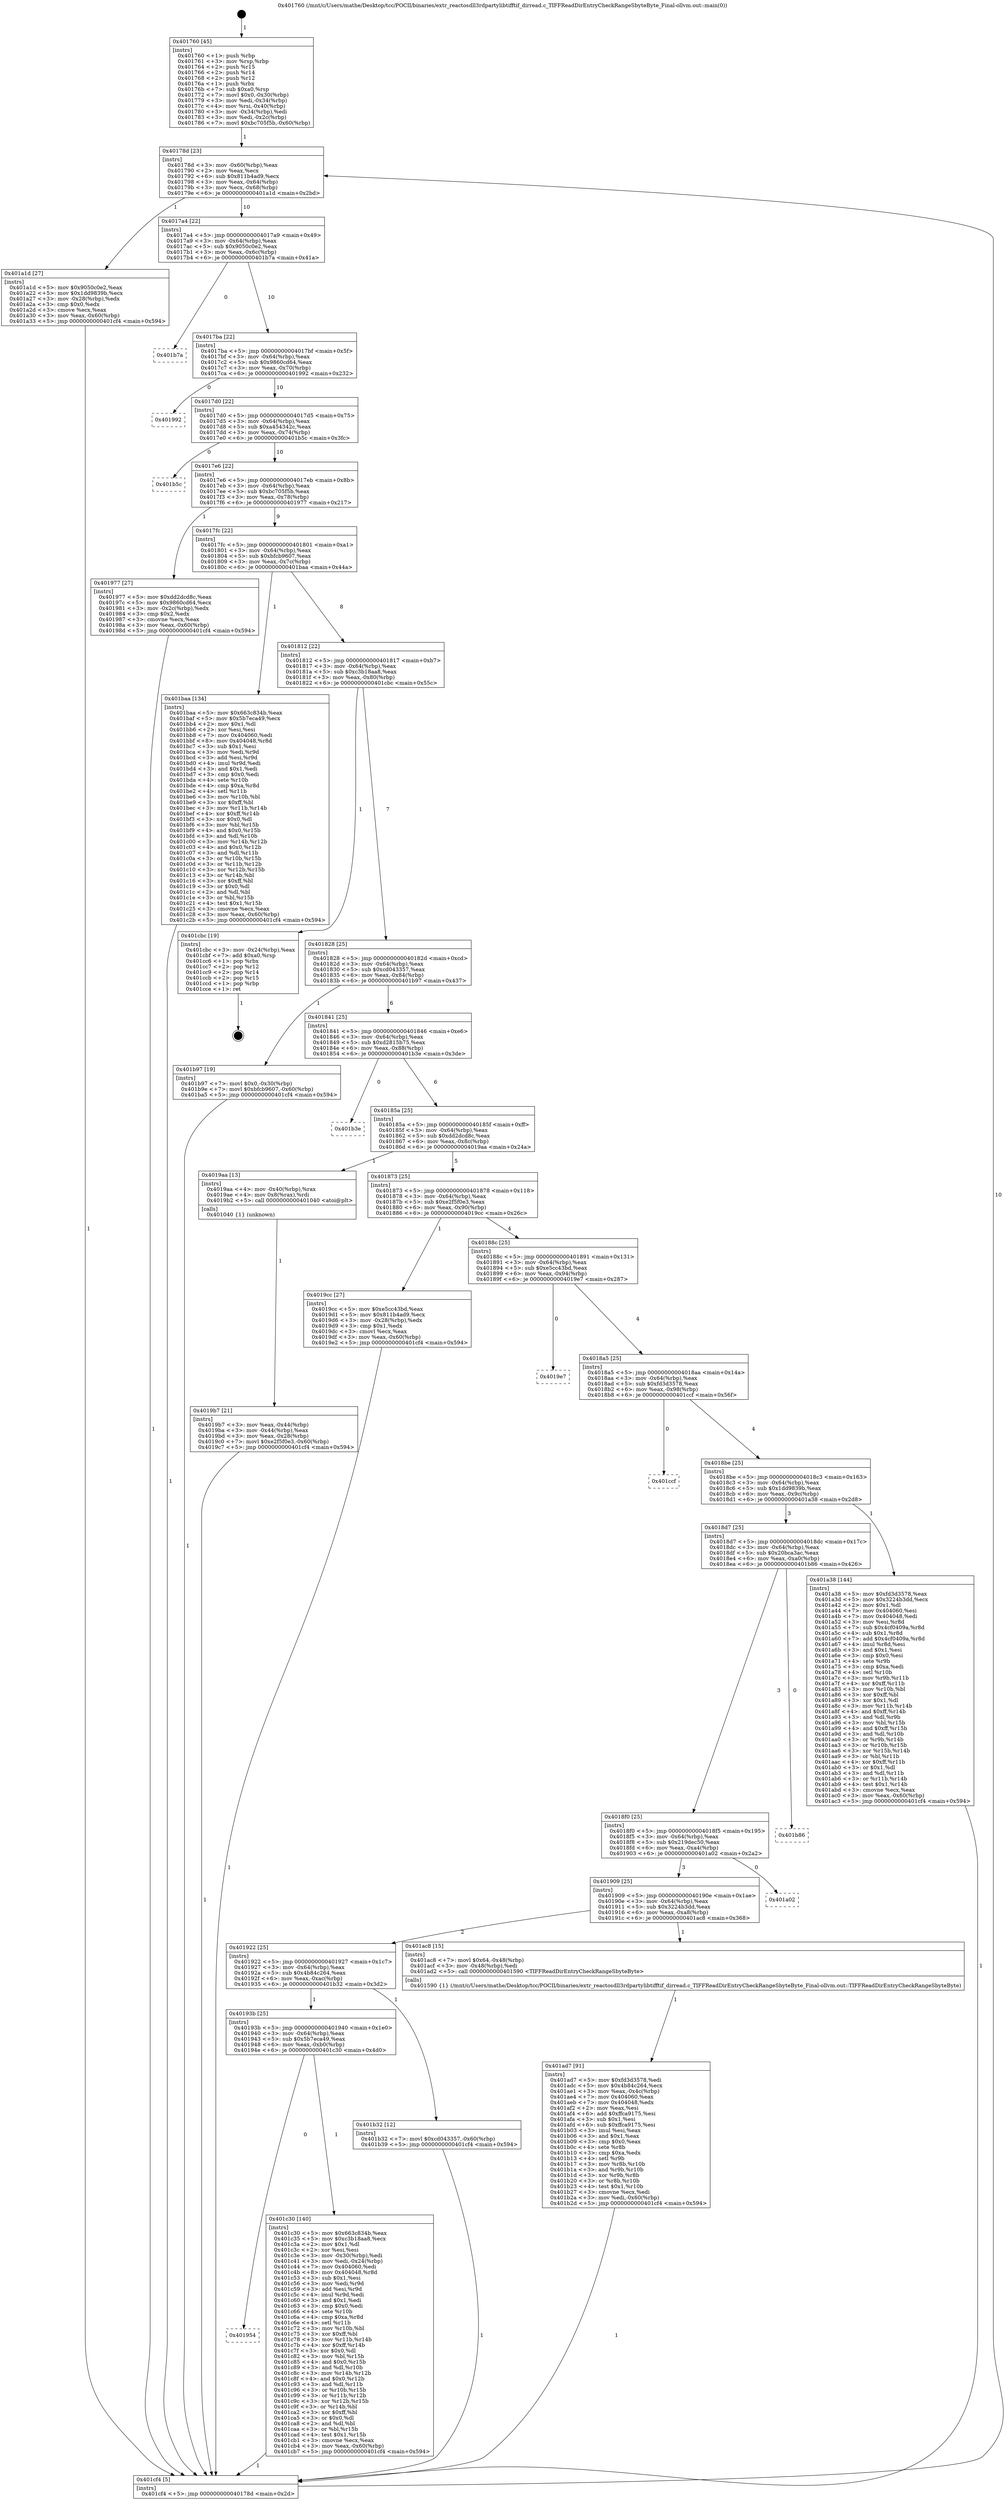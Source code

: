 digraph "0x401760" {
  label = "0x401760 (/mnt/c/Users/mathe/Desktop/tcc/POCII/binaries/extr_reactosdll3rdpartylibtifftif_dirread.c_TIFFReadDirEntryCheckRangeSbyteByte_Final-ollvm.out::main(0))"
  labelloc = "t"
  node[shape=record]

  Entry [label="",width=0.3,height=0.3,shape=circle,fillcolor=black,style=filled]
  "0x40178d" [label="{
     0x40178d [23]\l
     | [instrs]\l
     &nbsp;&nbsp;0x40178d \<+3\>: mov -0x60(%rbp),%eax\l
     &nbsp;&nbsp;0x401790 \<+2\>: mov %eax,%ecx\l
     &nbsp;&nbsp;0x401792 \<+6\>: sub $0x811b4ad9,%ecx\l
     &nbsp;&nbsp;0x401798 \<+3\>: mov %eax,-0x64(%rbp)\l
     &nbsp;&nbsp;0x40179b \<+3\>: mov %ecx,-0x68(%rbp)\l
     &nbsp;&nbsp;0x40179e \<+6\>: je 0000000000401a1d \<main+0x2bd\>\l
  }"]
  "0x401a1d" [label="{
     0x401a1d [27]\l
     | [instrs]\l
     &nbsp;&nbsp;0x401a1d \<+5\>: mov $0x9050c0e2,%eax\l
     &nbsp;&nbsp;0x401a22 \<+5\>: mov $0x1dd9839b,%ecx\l
     &nbsp;&nbsp;0x401a27 \<+3\>: mov -0x28(%rbp),%edx\l
     &nbsp;&nbsp;0x401a2a \<+3\>: cmp $0x0,%edx\l
     &nbsp;&nbsp;0x401a2d \<+3\>: cmove %ecx,%eax\l
     &nbsp;&nbsp;0x401a30 \<+3\>: mov %eax,-0x60(%rbp)\l
     &nbsp;&nbsp;0x401a33 \<+5\>: jmp 0000000000401cf4 \<main+0x594\>\l
  }"]
  "0x4017a4" [label="{
     0x4017a4 [22]\l
     | [instrs]\l
     &nbsp;&nbsp;0x4017a4 \<+5\>: jmp 00000000004017a9 \<main+0x49\>\l
     &nbsp;&nbsp;0x4017a9 \<+3\>: mov -0x64(%rbp),%eax\l
     &nbsp;&nbsp;0x4017ac \<+5\>: sub $0x9050c0e2,%eax\l
     &nbsp;&nbsp;0x4017b1 \<+3\>: mov %eax,-0x6c(%rbp)\l
     &nbsp;&nbsp;0x4017b4 \<+6\>: je 0000000000401b7a \<main+0x41a\>\l
  }"]
  Exit [label="",width=0.3,height=0.3,shape=circle,fillcolor=black,style=filled,peripheries=2]
  "0x401b7a" [label="{
     0x401b7a\l
  }", style=dashed]
  "0x4017ba" [label="{
     0x4017ba [22]\l
     | [instrs]\l
     &nbsp;&nbsp;0x4017ba \<+5\>: jmp 00000000004017bf \<main+0x5f\>\l
     &nbsp;&nbsp;0x4017bf \<+3\>: mov -0x64(%rbp),%eax\l
     &nbsp;&nbsp;0x4017c2 \<+5\>: sub $0x9860cd64,%eax\l
     &nbsp;&nbsp;0x4017c7 \<+3\>: mov %eax,-0x70(%rbp)\l
     &nbsp;&nbsp;0x4017ca \<+6\>: je 0000000000401992 \<main+0x232\>\l
  }"]
  "0x401954" [label="{
     0x401954\l
  }", style=dashed]
  "0x401992" [label="{
     0x401992\l
  }", style=dashed]
  "0x4017d0" [label="{
     0x4017d0 [22]\l
     | [instrs]\l
     &nbsp;&nbsp;0x4017d0 \<+5\>: jmp 00000000004017d5 \<main+0x75\>\l
     &nbsp;&nbsp;0x4017d5 \<+3\>: mov -0x64(%rbp),%eax\l
     &nbsp;&nbsp;0x4017d8 \<+5\>: sub $0xa454342c,%eax\l
     &nbsp;&nbsp;0x4017dd \<+3\>: mov %eax,-0x74(%rbp)\l
     &nbsp;&nbsp;0x4017e0 \<+6\>: je 0000000000401b5c \<main+0x3fc\>\l
  }"]
  "0x401c30" [label="{
     0x401c30 [140]\l
     | [instrs]\l
     &nbsp;&nbsp;0x401c30 \<+5\>: mov $0x663c834b,%eax\l
     &nbsp;&nbsp;0x401c35 \<+5\>: mov $0xc3b18aa8,%ecx\l
     &nbsp;&nbsp;0x401c3a \<+2\>: mov $0x1,%dl\l
     &nbsp;&nbsp;0x401c3c \<+2\>: xor %esi,%esi\l
     &nbsp;&nbsp;0x401c3e \<+3\>: mov -0x30(%rbp),%edi\l
     &nbsp;&nbsp;0x401c41 \<+3\>: mov %edi,-0x24(%rbp)\l
     &nbsp;&nbsp;0x401c44 \<+7\>: mov 0x404060,%edi\l
     &nbsp;&nbsp;0x401c4b \<+8\>: mov 0x404048,%r8d\l
     &nbsp;&nbsp;0x401c53 \<+3\>: sub $0x1,%esi\l
     &nbsp;&nbsp;0x401c56 \<+3\>: mov %edi,%r9d\l
     &nbsp;&nbsp;0x401c59 \<+3\>: add %esi,%r9d\l
     &nbsp;&nbsp;0x401c5c \<+4\>: imul %r9d,%edi\l
     &nbsp;&nbsp;0x401c60 \<+3\>: and $0x1,%edi\l
     &nbsp;&nbsp;0x401c63 \<+3\>: cmp $0x0,%edi\l
     &nbsp;&nbsp;0x401c66 \<+4\>: sete %r10b\l
     &nbsp;&nbsp;0x401c6a \<+4\>: cmp $0xa,%r8d\l
     &nbsp;&nbsp;0x401c6e \<+4\>: setl %r11b\l
     &nbsp;&nbsp;0x401c72 \<+3\>: mov %r10b,%bl\l
     &nbsp;&nbsp;0x401c75 \<+3\>: xor $0xff,%bl\l
     &nbsp;&nbsp;0x401c78 \<+3\>: mov %r11b,%r14b\l
     &nbsp;&nbsp;0x401c7b \<+4\>: xor $0xff,%r14b\l
     &nbsp;&nbsp;0x401c7f \<+3\>: xor $0x0,%dl\l
     &nbsp;&nbsp;0x401c82 \<+3\>: mov %bl,%r15b\l
     &nbsp;&nbsp;0x401c85 \<+4\>: and $0x0,%r15b\l
     &nbsp;&nbsp;0x401c89 \<+3\>: and %dl,%r10b\l
     &nbsp;&nbsp;0x401c8c \<+3\>: mov %r14b,%r12b\l
     &nbsp;&nbsp;0x401c8f \<+4\>: and $0x0,%r12b\l
     &nbsp;&nbsp;0x401c93 \<+3\>: and %dl,%r11b\l
     &nbsp;&nbsp;0x401c96 \<+3\>: or %r10b,%r15b\l
     &nbsp;&nbsp;0x401c99 \<+3\>: or %r11b,%r12b\l
     &nbsp;&nbsp;0x401c9c \<+3\>: xor %r12b,%r15b\l
     &nbsp;&nbsp;0x401c9f \<+3\>: or %r14b,%bl\l
     &nbsp;&nbsp;0x401ca2 \<+3\>: xor $0xff,%bl\l
     &nbsp;&nbsp;0x401ca5 \<+3\>: or $0x0,%dl\l
     &nbsp;&nbsp;0x401ca8 \<+2\>: and %dl,%bl\l
     &nbsp;&nbsp;0x401caa \<+3\>: or %bl,%r15b\l
     &nbsp;&nbsp;0x401cad \<+4\>: test $0x1,%r15b\l
     &nbsp;&nbsp;0x401cb1 \<+3\>: cmovne %ecx,%eax\l
     &nbsp;&nbsp;0x401cb4 \<+3\>: mov %eax,-0x60(%rbp)\l
     &nbsp;&nbsp;0x401cb7 \<+5\>: jmp 0000000000401cf4 \<main+0x594\>\l
  }"]
  "0x401b5c" [label="{
     0x401b5c\l
  }", style=dashed]
  "0x4017e6" [label="{
     0x4017e6 [22]\l
     | [instrs]\l
     &nbsp;&nbsp;0x4017e6 \<+5\>: jmp 00000000004017eb \<main+0x8b\>\l
     &nbsp;&nbsp;0x4017eb \<+3\>: mov -0x64(%rbp),%eax\l
     &nbsp;&nbsp;0x4017ee \<+5\>: sub $0xbc705f5b,%eax\l
     &nbsp;&nbsp;0x4017f3 \<+3\>: mov %eax,-0x78(%rbp)\l
     &nbsp;&nbsp;0x4017f6 \<+6\>: je 0000000000401977 \<main+0x217\>\l
  }"]
  "0x40193b" [label="{
     0x40193b [25]\l
     | [instrs]\l
     &nbsp;&nbsp;0x40193b \<+5\>: jmp 0000000000401940 \<main+0x1e0\>\l
     &nbsp;&nbsp;0x401940 \<+3\>: mov -0x64(%rbp),%eax\l
     &nbsp;&nbsp;0x401943 \<+5\>: sub $0x5b7eca49,%eax\l
     &nbsp;&nbsp;0x401948 \<+6\>: mov %eax,-0xb0(%rbp)\l
     &nbsp;&nbsp;0x40194e \<+6\>: je 0000000000401c30 \<main+0x4d0\>\l
  }"]
  "0x401977" [label="{
     0x401977 [27]\l
     | [instrs]\l
     &nbsp;&nbsp;0x401977 \<+5\>: mov $0xdd2dcd8c,%eax\l
     &nbsp;&nbsp;0x40197c \<+5\>: mov $0x9860cd64,%ecx\l
     &nbsp;&nbsp;0x401981 \<+3\>: mov -0x2c(%rbp),%edx\l
     &nbsp;&nbsp;0x401984 \<+3\>: cmp $0x2,%edx\l
     &nbsp;&nbsp;0x401987 \<+3\>: cmovne %ecx,%eax\l
     &nbsp;&nbsp;0x40198a \<+3\>: mov %eax,-0x60(%rbp)\l
     &nbsp;&nbsp;0x40198d \<+5\>: jmp 0000000000401cf4 \<main+0x594\>\l
  }"]
  "0x4017fc" [label="{
     0x4017fc [22]\l
     | [instrs]\l
     &nbsp;&nbsp;0x4017fc \<+5\>: jmp 0000000000401801 \<main+0xa1\>\l
     &nbsp;&nbsp;0x401801 \<+3\>: mov -0x64(%rbp),%eax\l
     &nbsp;&nbsp;0x401804 \<+5\>: sub $0xbfcb9607,%eax\l
     &nbsp;&nbsp;0x401809 \<+3\>: mov %eax,-0x7c(%rbp)\l
     &nbsp;&nbsp;0x40180c \<+6\>: je 0000000000401baa \<main+0x44a\>\l
  }"]
  "0x401cf4" [label="{
     0x401cf4 [5]\l
     | [instrs]\l
     &nbsp;&nbsp;0x401cf4 \<+5\>: jmp 000000000040178d \<main+0x2d\>\l
  }"]
  "0x401760" [label="{
     0x401760 [45]\l
     | [instrs]\l
     &nbsp;&nbsp;0x401760 \<+1\>: push %rbp\l
     &nbsp;&nbsp;0x401761 \<+3\>: mov %rsp,%rbp\l
     &nbsp;&nbsp;0x401764 \<+2\>: push %r15\l
     &nbsp;&nbsp;0x401766 \<+2\>: push %r14\l
     &nbsp;&nbsp;0x401768 \<+2\>: push %r12\l
     &nbsp;&nbsp;0x40176a \<+1\>: push %rbx\l
     &nbsp;&nbsp;0x40176b \<+7\>: sub $0xa0,%rsp\l
     &nbsp;&nbsp;0x401772 \<+7\>: movl $0x0,-0x30(%rbp)\l
     &nbsp;&nbsp;0x401779 \<+3\>: mov %edi,-0x34(%rbp)\l
     &nbsp;&nbsp;0x40177c \<+4\>: mov %rsi,-0x40(%rbp)\l
     &nbsp;&nbsp;0x401780 \<+3\>: mov -0x34(%rbp),%edi\l
     &nbsp;&nbsp;0x401783 \<+3\>: mov %edi,-0x2c(%rbp)\l
     &nbsp;&nbsp;0x401786 \<+7\>: movl $0xbc705f5b,-0x60(%rbp)\l
  }"]
  "0x401b32" [label="{
     0x401b32 [12]\l
     | [instrs]\l
     &nbsp;&nbsp;0x401b32 \<+7\>: movl $0xcd043357,-0x60(%rbp)\l
     &nbsp;&nbsp;0x401b39 \<+5\>: jmp 0000000000401cf4 \<main+0x594\>\l
  }"]
  "0x401baa" [label="{
     0x401baa [134]\l
     | [instrs]\l
     &nbsp;&nbsp;0x401baa \<+5\>: mov $0x663c834b,%eax\l
     &nbsp;&nbsp;0x401baf \<+5\>: mov $0x5b7eca49,%ecx\l
     &nbsp;&nbsp;0x401bb4 \<+2\>: mov $0x1,%dl\l
     &nbsp;&nbsp;0x401bb6 \<+2\>: xor %esi,%esi\l
     &nbsp;&nbsp;0x401bb8 \<+7\>: mov 0x404060,%edi\l
     &nbsp;&nbsp;0x401bbf \<+8\>: mov 0x404048,%r8d\l
     &nbsp;&nbsp;0x401bc7 \<+3\>: sub $0x1,%esi\l
     &nbsp;&nbsp;0x401bca \<+3\>: mov %edi,%r9d\l
     &nbsp;&nbsp;0x401bcd \<+3\>: add %esi,%r9d\l
     &nbsp;&nbsp;0x401bd0 \<+4\>: imul %r9d,%edi\l
     &nbsp;&nbsp;0x401bd4 \<+3\>: and $0x1,%edi\l
     &nbsp;&nbsp;0x401bd7 \<+3\>: cmp $0x0,%edi\l
     &nbsp;&nbsp;0x401bda \<+4\>: sete %r10b\l
     &nbsp;&nbsp;0x401bde \<+4\>: cmp $0xa,%r8d\l
     &nbsp;&nbsp;0x401be2 \<+4\>: setl %r11b\l
     &nbsp;&nbsp;0x401be6 \<+3\>: mov %r10b,%bl\l
     &nbsp;&nbsp;0x401be9 \<+3\>: xor $0xff,%bl\l
     &nbsp;&nbsp;0x401bec \<+3\>: mov %r11b,%r14b\l
     &nbsp;&nbsp;0x401bef \<+4\>: xor $0xff,%r14b\l
     &nbsp;&nbsp;0x401bf3 \<+3\>: xor $0x0,%dl\l
     &nbsp;&nbsp;0x401bf6 \<+3\>: mov %bl,%r15b\l
     &nbsp;&nbsp;0x401bf9 \<+4\>: and $0x0,%r15b\l
     &nbsp;&nbsp;0x401bfd \<+3\>: and %dl,%r10b\l
     &nbsp;&nbsp;0x401c00 \<+3\>: mov %r14b,%r12b\l
     &nbsp;&nbsp;0x401c03 \<+4\>: and $0x0,%r12b\l
     &nbsp;&nbsp;0x401c07 \<+3\>: and %dl,%r11b\l
     &nbsp;&nbsp;0x401c0a \<+3\>: or %r10b,%r15b\l
     &nbsp;&nbsp;0x401c0d \<+3\>: or %r11b,%r12b\l
     &nbsp;&nbsp;0x401c10 \<+3\>: xor %r12b,%r15b\l
     &nbsp;&nbsp;0x401c13 \<+3\>: or %r14b,%bl\l
     &nbsp;&nbsp;0x401c16 \<+3\>: xor $0xff,%bl\l
     &nbsp;&nbsp;0x401c19 \<+3\>: or $0x0,%dl\l
     &nbsp;&nbsp;0x401c1c \<+2\>: and %dl,%bl\l
     &nbsp;&nbsp;0x401c1e \<+3\>: or %bl,%r15b\l
     &nbsp;&nbsp;0x401c21 \<+4\>: test $0x1,%r15b\l
     &nbsp;&nbsp;0x401c25 \<+3\>: cmovne %ecx,%eax\l
     &nbsp;&nbsp;0x401c28 \<+3\>: mov %eax,-0x60(%rbp)\l
     &nbsp;&nbsp;0x401c2b \<+5\>: jmp 0000000000401cf4 \<main+0x594\>\l
  }"]
  "0x401812" [label="{
     0x401812 [22]\l
     | [instrs]\l
     &nbsp;&nbsp;0x401812 \<+5\>: jmp 0000000000401817 \<main+0xb7\>\l
     &nbsp;&nbsp;0x401817 \<+3\>: mov -0x64(%rbp),%eax\l
     &nbsp;&nbsp;0x40181a \<+5\>: sub $0xc3b18aa8,%eax\l
     &nbsp;&nbsp;0x40181f \<+3\>: mov %eax,-0x80(%rbp)\l
     &nbsp;&nbsp;0x401822 \<+6\>: je 0000000000401cbc \<main+0x55c\>\l
  }"]
  "0x401ad7" [label="{
     0x401ad7 [91]\l
     | [instrs]\l
     &nbsp;&nbsp;0x401ad7 \<+5\>: mov $0xfd3d3578,%edi\l
     &nbsp;&nbsp;0x401adc \<+5\>: mov $0x4b84c264,%ecx\l
     &nbsp;&nbsp;0x401ae1 \<+3\>: mov %eax,-0x4c(%rbp)\l
     &nbsp;&nbsp;0x401ae4 \<+7\>: mov 0x404060,%eax\l
     &nbsp;&nbsp;0x401aeb \<+7\>: mov 0x404048,%edx\l
     &nbsp;&nbsp;0x401af2 \<+2\>: mov %eax,%esi\l
     &nbsp;&nbsp;0x401af4 \<+6\>: add $0xffca9175,%esi\l
     &nbsp;&nbsp;0x401afa \<+3\>: sub $0x1,%esi\l
     &nbsp;&nbsp;0x401afd \<+6\>: sub $0xffca9175,%esi\l
     &nbsp;&nbsp;0x401b03 \<+3\>: imul %esi,%eax\l
     &nbsp;&nbsp;0x401b06 \<+3\>: and $0x1,%eax\l
     &nbsp;&nbsp;0x401b09 \<+3\>: cmp $0x0,%eax\l
     &nbsp;&nbsp;0x401b0c \<+4\>: sete %r8b\l
     &nbsp;&nbsp;0x401b10 \<+3\>: cmp $0xa,%edx\l
     &nbsp;&nbsp;0x401b13 \<+4\>: setl %r9b\l
     &nbsp;&nbsp;0x401b17 \<+3\>: mov %r8b,%r10b\l
     &nbsp;&nbsp;0x401b1a \<+3\>: and %r9b,%r10b\l
     &nbsp;&nbsp;0x401b1d \<+3\>: xor %r9b,%r8b\l
     &nbsp;&nbsp;0x401b20 \<+3\>: or %r8b,%r10b\l
     &nbsp;&nbsp;0x401b23 \<+4\>: test $0x1,%r10b\l
     &nbsp;&nbsp;0x401b27 \<+3\>: cmovne %ecx,%edi\l
     &nbsp;&nbsp;0x401b2a \<+3\>: mov %edi,-0x60(%rbp)\l
     &nbsp;&nbsp;0x401b2d \<+5\>: jmp 0000000000401cf4 \<main+0x594\>\l
  }"]
  "0x401cbc" [label="{
     0x401cbc [19]\l
     | [instrs]\l
     &nbsp;&nbsp;0x401cbc \<+3\>: mov -0x24(%rbp),%eax\l
     &nbsp;&nbsp;0x401cbf \<+7\>: add $0xa0,%rsp\l
     &nbsp;&nbsp;0x401cc6 \<+1\>: pop %rbx\l
     &nbsp;&nbsp;0x401cc7 \<+2\>: pop %r12\l
     &nbsp;&nbsp;0x401cc9 \<+2\>: pop %r14\l
     &nbsp;&nbsp;0x401ccb \<+2\>: pop %r15\l
     &nbsp;&nbsp;0x401ccd \<+1\>: pop %rbp\l
     &nbsp;&nbsp;0x401cce \<+1\>: ret\l
  }"]
  "0x401828" [label="{
     0x401828 [25]\l
     | [instrs]\l
     &nbsp;&nbsp;0x401828 \<+5\>: jmp 000000000040182d \<main+0xcd\>\l
     &nbsp;&nbsp;0x40182d \<+3\>: mov -0x64(%rbp),%eax\l
     &nbsp;&nbsp;0x401830 \<+5\>: sub $0xcd043357,%eax\l
     &nbsp;&nbsp;0x401835 \<+6\>: mov %eax,-0x84(%rbp)\l
     &nbsp;&nbsp;0x40183b \<+6\>: je 0000000000401b97 \<main+0x437\>\l
  }"]
  "0x401922" [label="{
     0x401922 [25]\l
     | [instrs]\l
     &nbsp;&nbsp;0x401922 \<+5\>: jmp 0000000000401927 \<main+0x1c7\>\l
     &nbsp;&nbsp;0x401927 \<+3\>: mov -0x64(%rbp),%eax\l
     &nbsp;&nbsp;0x40192a \<+5\>: sub $0x4b84c264,%eax\l
     &nbsp;&nbsp;0x40192f \<+6\>: mov %eax,-0xac(%rbp)\l
     &nbsp;&nbsp;0x401935 \<+6\>: je 0000000000401b32 \<main+0x3d2\>\l
  }"]
  "0x401b97" [label="{
     0x401b97 [19]\l
     | [instrs]\l
     &nbsp;&nbsp;0x401b97 \<+7\>: movl $0x0,-0x30(%rbp)\l
     &nbsp;&nbsp;0x401b9e \<+7\>: movl $0xbfcb9607,-0x60(%rbp)\l
     &nbsp;&nbsp;0x401ba5 \<+5\>: jmp 0000000000401cf4 \<main+0x594\>\l
  }"]
  "0x401841" [label="{
     0x401841 [25]\l
     | [instrs]\l
     &nbsp;&nbsp;0x401841 \<+5\>: jmp 0000000000401846 \<main+0xe6\>\l
     &nbsp;&nbsp;0x401846 \<+3\>: mov -0x64(%rbp),%eax\l
     &nbsp;&nbsp;0x401849 \<+5\>: sub $0xd2815b75,%eax\l
     &nbsp;&nbsp;0x40184e \<+6\>: mov %eax,-0x88(%rbp)\l
     &nbsp;&nbsp;0x401854 \<+6\>: je 0000000000401b3e \<main+0x3de\>\l
  }"]
  "0x401ac8" [label="{
     0x401ac8 [15]\l
     | [instrs]\l
     &nbsp;&nbsp;0x401ac8 \<+7\>: movl $0x64,-0x48(%rbp)\l
     &nbsp;&nbsp;0x401acf \<+3\>: mov -0x48(%rbp),%edi\l
     &nbsp;&nbsp;0x401ad2 \<+5\>: call 0000000000401590 \<TIFFReadDirEntryCheckRangeSbyteByte\>\l
     | [calls]\l
     &nbsp;&nbsp;0x401590 \{1\} (/mnt/c/Users/mathe/Desktop/tcc/POCII/binaries/extr_reactosdll3rdpartylibtifftif_dirread.c_TIFFReadDirEntryCheckRangeSbyteByte_Final-ollvm.out::TIFFReadDirEntryCheckRangeSbyteByte)\l
  }"]
  "0x401b3e" [label="{
     0x401b3e\l
  }", style=dashed]
  "0x40185a" [label="{
     0x40185a [25]\l
     | [instrs]\l
     &nbsp;&nbsp;0x40185a \<+5\>: jmp 000000000040185f \<main+0xff\>\l
     &nbsp;&nbsp;0x40185f \<+3\>: mov -0x64(%rbp),%eax\l
     &nbsp;&nbsp;0x401862 \<+5\>: sub $0xdd2dcd8c,%eax\l
     &nbsp;&nbsp;0x401867 \<+6\>: mov %eax,-0x8c(%rbp)\l
     &nbsp;&nbsp;0x40186d \<+6\>: je 00000000004019aa \<main+0x24a\>\l
  }"]
  "0x401909" [label="{
     0x401909 [25]\l
     | [instrs]\l
     &nbsp;&nbsp;0x401909 \<+5\>: jmp 000000000040190e \<main+0x1ae\>\l
     &nbsp;&nbsp;0x40190e \<+3\>: mov -0x64(%rbp),%eax\l
     &nbsp;&nbsp;0x401911 \<+5\>: sub $0x3224b3dd,%eax\l
     &nbsp;&nbsp;0x401916 \<+6\>: mov %eax,-0xa8(%rbp)\l
     &nbsp;&nbsp;0x40191c \<+6\>: je 0000000000401ac8 \<main+0x368\>\l
  }"]
  "0x4019aa" [label="{
     0x4019aa [13]\l
     | [instrs]\l
     &nbsp;&nbsp;0x4019aa \<+4\>: mov -0x40(%rbp),%rax\l
     &nbsp;&nbsp;0x4019ae \<+4\>: mov 0x8(%rax),%rdi\l
     &nbsp;&nbsp;0x4019b2 \<+5\>: call 0000000000401040 \<atoi@plt\>\l
     | [calls]\l
     &nbsp;&nbsp;0x401040 \{1\} (unknown)\l
  }"]
  "0x401873" [label="{
     0x401873 [25]\l
     | [instrs]\l
     &nbsp;&nbsp;0x401873 \<+5\>: jmp 0000000000401878 \<main+0x118\>\l
     &nbsp;&nbsp;0x401878 \<+3\>: mov -0x64(%rbp),%eax\l
     &nbsp;&nbsp;0x40187b \<+5\>: sub $0xe2f5f0e3,%eax\l
     &nbsp;&nbsp;0x401880 \<+6\>: mov %eax,-0x90(%rbp)\l
     &nbsp;&nbsp;0x401886 \<+6\>: je 00000000004019cc \<main+0x26c\>\l
  }"]
  "0x4019b7" [label="{
     0x4019b7 [21]\l
     | [instrs]\l
     &nbsp;&nbsp;0x4019b7 \<+3\>: mov %eax,-0x44(%rbp)\l
     &nbsp;&nbsp;0x4019ba \<+3\>: mov -0x44(%rbp),%eax\l
     &nbsp;&nbsp;0x4019bd \<+3\>: mov %eax,-0x28(%rbp)\l
     &nbsp;&nbsp;0x4019c0 \<+7\>: movl $0xe2f5f0e3,-0x60(%rbp)\l
     &nbsp;&nbsp;0x4019c7 \<+5\>: jmp 0000000000401cf4 \<main+0x594\>\l
  }"]
  "0x401a02" [label="{
     0x401a02\l
  }", style=dashed]
  "0x4019cc" [label="{
     0x4019cc [27]\l
     | [instrs]\l
     &nbsp;&nbsp;0x4019cc \<+5\>: mov $0xe5cc43bd,%eax\l
     &nbsp;&nbsp;0x4019d1 \<+5\>: mov $0x811b4ad9,%ecx\l
     &nbsp;&nbsp;0x4019d6 \<+3\>: mov -0x28(%rbp),%edx\l
     &nbsp;&nbsp;0x4019d9 \<+3\>: cmp $0x1,%edx\l
     &nbsp;&nbsp;0x4019dc \<+3\>: cmovl %ecx,%eax\l
     &nbsp;&nbsp;0x4019df \<+3\>: mov %eax,-0x60(%rbp)\l
     &nbsp;&nbsp;0x4019e2 \<+5\>: jmp 0000000000401cf4 \<main+0x594\>\l
  }"]
  "0x40188c" [label="{
     0x40188c [25]\l
     | [instrs]\l
     &nbsp;&nbsp;0x40188c \<+5\>: jmp 0000000000401891 \<main+0x131\>\l
     &nbsp;&nbsp;0x401891 \<+3\>: mov -0x64(%rbp),%eax\l
     &nbsp;&nbsp;0x401894 \<+5\>: sub $0xe5cc43bd,%eax\l
     &nbsp;&nbsp;0x401899 \<+6\>: mov %eax,-0x94(%rbp)\l
     &nbsp;&nbsp;0x40189f \<+6\>: je 00000000004019e7 \<main+0x287\>\l
  }"]
  "0x4018f0" [label="{
     0x4018f0 [25]\l
     | [instrs]\l
     &nbsp;&nbsp;0x4018f0 \<+5\>: jmp 00000000004018f5 \<main+0x195\>\l
     &nbsp;&nbsp;0x4018f5 \<+3\>: mov -0x64(%rbp),%eax\l
     &nbsp;&nbsp;0x4018f8 \<+5\>: sub $0x219dec50,%eax\l
     &nbsp;&nbsp;0x4018fd \<+6\>: mov %eax,-0xa4(%rbp)\l
     &nbsp;&nbsp;0x401903 \<+6\>: je 0000000000401a02 \<main+0x2a2\>\l
  }"]
  "0x4019e7" [label="{
     0x4019e7\l
  }", style=dashed]
  "0x4018a5" [label="{
     0x4018a5 [25]\l
     | [instrs]\l
     &nbsp;&nbsp;0x4018a5 \<+5\>: jmp 00000000004018aa \<main+0x14a\>\l
     &nbsp;&nbsp;0x4018aa \<+3\>: mov -0x64(%rbp),%eax\l
     &nbsp;&nbsp;0x4018ad \<+5\>: sub $0xfd3d3578,%eax\l
     &nbsp;&nbsp;0x4018b2 \<+6\>: mov %eax,-0x98(%rbp)\l
     &nbsp;&nbsp;0x4018b8 \<+6\>: je 0000000000401ccf \<main+0x56f\>\l
  }"]
  "0x401b86" [label="{
     0x401b86\l
  }", style=dashed]
  "0x401ccf" [label="{
     0x401ccf\l
  }", style=dashed]
  "0x4018be" [label="{
     0x4018be [25]\l
     | [instrs]\l
     &nbsp;&nbsp;0x4018be \<+5\>: jmp 00000000004018c3 \<main+0x163\>\l
     &nbsp;&nbsp;0x4018c3 \<+3\>: mov -0x64(%rbp),%eax\l
     &nbsp;&nbsp;0x4018c6 \<+5\>: sub $0x1dd9839b,%eax\l
     &nbsp;&nbsp;0x4018cb \<+6\>: mov %eax,-0x9c(%rbp)\l
     &nbsp;&nbsp;0x4018d1 \<+6\>: je 0000000000401a38 \<main+0x2d8\>\l
  }"]
  "0x4018d7" [label="{
     0x4018d7 [25]\l
     | [instrs]\l
     &nbsp;&nbsp;0x4018d7 \<+5\>: jmp 00000000004018dc \<main+0x17c\>\l
     &nbsp;&nbsp;0x4018dc \<+3\>: mov -0x64(%rbp),%eax\l
     &nbsp;&nbsp;0x4018df \<+5\>: sub $0x20bca3ac,%eax\l
     &nbsp;&nbsp;0x4018e4 \<+6\>: mov %eax,-0xa0(%rbp)\l
     &nbsp;&nbsp;0x4018ea \<+6\>: je 0000000000401b86 \<main+0x426\>\l
  }"]
  "0x401a38" [label="{
     0x401a38 [144]\l
     | [instrs]\l
     &nbsp;&nbsp;0x401a38 \<+5\>: mov $0xfd3d3578,%eax\l
     &nbsp;&nbsp;0x401a3d \<+5\>: mov $0x3224b3dd,%ecx\l
     &nbsp;&nbsp;0x401a42 \<+2\>: mov $0x1,%dl\l
     &nbsp;&nbsp;0x401a44 \<+7\>: mov 0x404060,%esi\l
     &nbsp;&nbsp;0x401a4b \<+7\>: mov 0x404048,%edi\l
     &nbsp;&nbsp;0x401a52 \<+3\>: mov %esi,%r8d\l
     &nbsp;&nbsp;0x401a55 \<+7\>: sub $0x4cf0409a,%r8d\l
     &nbsp;&nbsp;0x401a5c \<+4\>: sub $0x1,%r8d\l
     &nbsp;&nbsp;0x401a60 \<+7\>: add $0x4cf0409a,%r8d\l
     &nbsp;&nbsp;0x401a67 \<+4\>: imul %r8d,%esi\l
     &nbsp;&nbsp;0x401a6b \<+3\>: and $0x1,%esi\l
     &nbsp;&nbsp;0x401a6e \<+3\>: cmp $0x0,%esi\l
     &nbsp;&nbsp;0x401a71 \<+4\>: sete %r9b\l
     &nbsp;&nbsp;0x401a75 \<+3\>: cmp $0xa,%edi\l
     &nbsp;&nbsp;0x401a78 \<+4\>: setl %r10b\l
     &nbsp;&nbsp;0x401a7c \<+3\>: mov %r9b,%r11b\l
     &nbsp;&nbsp;0x401a7f \<+4\>: xor $0xff,%r11b\l
     &nbsp;&nbsp;0x401a83 \<+3\>: mov %r10b,%bl\l
     &nbsp;&nbsp;0x401a86 \<+3\>: xor $0xff,%bl\l
     &nbsp;&nbsp;0x401a89 \<+3\>: xor $0x1,%dl\l
     &nbsp;&nbsp;0x401a8c \<+3\>: mov %r11b,%r14b\l
     &nbsp;&nbsp;0x401a8f \<+4\>: and $0xff,%r14b\l
     &nbsp;&nbsp;0x401a93 \<+3\>: and %dl,%r9b\l
     &nbsp;&nbsp;0x401a96 \<+3\>: mov %bl,%r15b\l
     &nbsp;&nbsp;0x401a99 \<+4\>: and $0xff,%r15b\l
     &nbsp;&nbsp;0x401a9d \<+3\>: and %dl,%r10b\l
     &nbsp;&nbsp;0x401aa0 \<+3\>: or %r9b,%r14b\l
     &nbsp;&nbsp;0x401aa3 \<+3\>: or %r10b,%r15b\l
     &nbsp;&nbsp;0x401aa6 \<+3\>: xor %r15b,%r14b\l
     &nbsp;&nbsp;0x401aa9 \<+3\>: or %bl,%r11b\l
     &nbsp;&nbsp;0x401aac \<+4\>: xor $0xff,%r11b\l
     &nbsp;&nbsp;0x401ab0 \<+3\>: or $0x1,%dl\l
     &nbsp;&nbsp;0x401ab3 \<+3\>: and %dl,%r11b\l
     &nbsp;&nbsp;0x401ab6 \<+3\>: or %r11b,%r14b\l
     &nbsp;&nbsp;0x401ab9 \<+4\>: test $0x1,%r14b\l
     &nbsp;&nbsp;0x401abd \<+3\>: cmovne %ecx,%eax\l
     &nbsp;&nbsp;0x401ac0 \<+3\>: mov %eax,-0x60(%rbp)\l
     &nbsp;&nbsp;0x401ac3 \<+5\>: jmp 0000000000401cf4 \<main+0x594\>\l
  }"]
  Entry -> "0x401760" [label=" 1"]
  "0x40178d" -> "0x401a1d" [label=" 1"]
  "0x40178d" -> "0x4017a4" [label=" 10"]
  "0x401cbc" -> Exit [label=" 1"]
  "0x4017a4" -> "0x401b7a" [label=" 0"]
  "0x4017a4" -> "0x4017ba" [label=" 10"]
  "0x401c30" -> "0x401cf4" [label=" 1"]
  "0x4017ba" -> "0x401992" [label=" 0"]
  "0x4017ba" -> "0x4017d0" [label=" 10"]
  "0x40193b" -> "0x401954" [label=" 0"]
  "0x4017d0" -> "0x401b5c" [label=" 0"]
  "0x4017d0" -> "0x4017e6" [label=" 10"]
  "0x40193b" -> "0x401c30" [label=" 1"]
  "0x4017e6" -> "0x401977" [label=" 1"]
  "0x4017e6" -> "0x4017fc" [label=" 9"]
  "0x401977" -> "0x401cf4" [label=" 1"]
  "0x401760" -> "0x40178d" [label=" 1"]
  "0x401cf4" -> "0x40178d" [label=" 10"]
  "0x401baa" -> "0x401cf4" [label=" 1"]
  "0x4017fc" -> "0x401baa" [label=" 1"]
  "0x4017fc" -> "0x401812" [label=" 8"]
  "0x401b97" -> "0x401cf4" [label=" 1"]
  "0x401812" -> "0x401cbc" [label=" 1"]
  "0x401812" -> "0x401828" [label=" 7"]
  "0x401922" -> "0x40193b" [label=" 1"]
  "0x401828" -> "0x401b97" [label=" 1"]
  "0x401828" -> "0x401841" [label=" 6"]
  "0x401922" -> "0x401b32" [label=" 1"]
  "0x401841" -> "0x401b3e" [label=" 0"]
  "0x401841" -> "0x40185a" [label=" 6"]
  "0x401b32" -> "0x401cf4" [label=" 1"]
  "0x40185a" -> "0x4019aa" [label=" 1"]
  "0x40185a" -> "0x401873" [label=" 5"]
  "0x4019aa" -> "0x4019b7" [label=" 1"]
  "0x4019b7" -> "0x401cf4" [label=" 1"]
  "0x401ac8" -> "0x401ad7" [label=" 1"]
  "0x401873" -> "0x4019cc" [label=" 1"]
  "0x401873" -> "0x40188c" [label=" 4"]
  "0x4019cc" -> "0x401cf4" [label=" 1"]
  "0x401a1d" -> "0x401cf4" [label=" 1"]
  "0x401909" -> "0x401922" [label=" 2"]
  "0x40188c" -> "0x4019e7" [label=" 0"]
  "0x40188c" -> "0x4018a5" [label=" 4"]
  "0x401ad7" -> "0x401cf4" [label=" 1"]
  "0x4018a5" -> "0x401ccf" [label=" 0"]
  "0x4018a5" -> "0x4018be" [label=" 4"]
  "0x4018f0" -> "0x401909" [label=" 3"]
  "0x4018be" -> "0x401a38" [label=" 1"]
  "0x4018be" -> "0x4018d7" [label=" 3"]
  "0x401a38" -> "0x401cf4" [label=" 1"]
  "0x4018f0" -> "0x401a02" [label=" 0"]
  "0x4018d7" -> "0x401b86" [label=" 0"]
  "0x4018d7" -> "0x4018f0" [label=" 3"]
  "0x401909" -> "0x401ac8" [label=" 1"]
}
